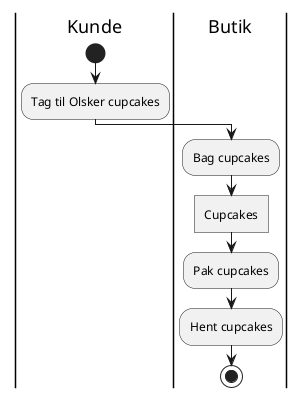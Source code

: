 @startuml
'https://plantuml.com/activity-diagram-beta

|Kunde|
start
|Kunde|
:Tag til Olsker cupcakes;


|Butik|
:Bag cupcakes;
:Cupcakes]
:Pak cupcakes;
:Hent cupcakes;


stop


@enduml
